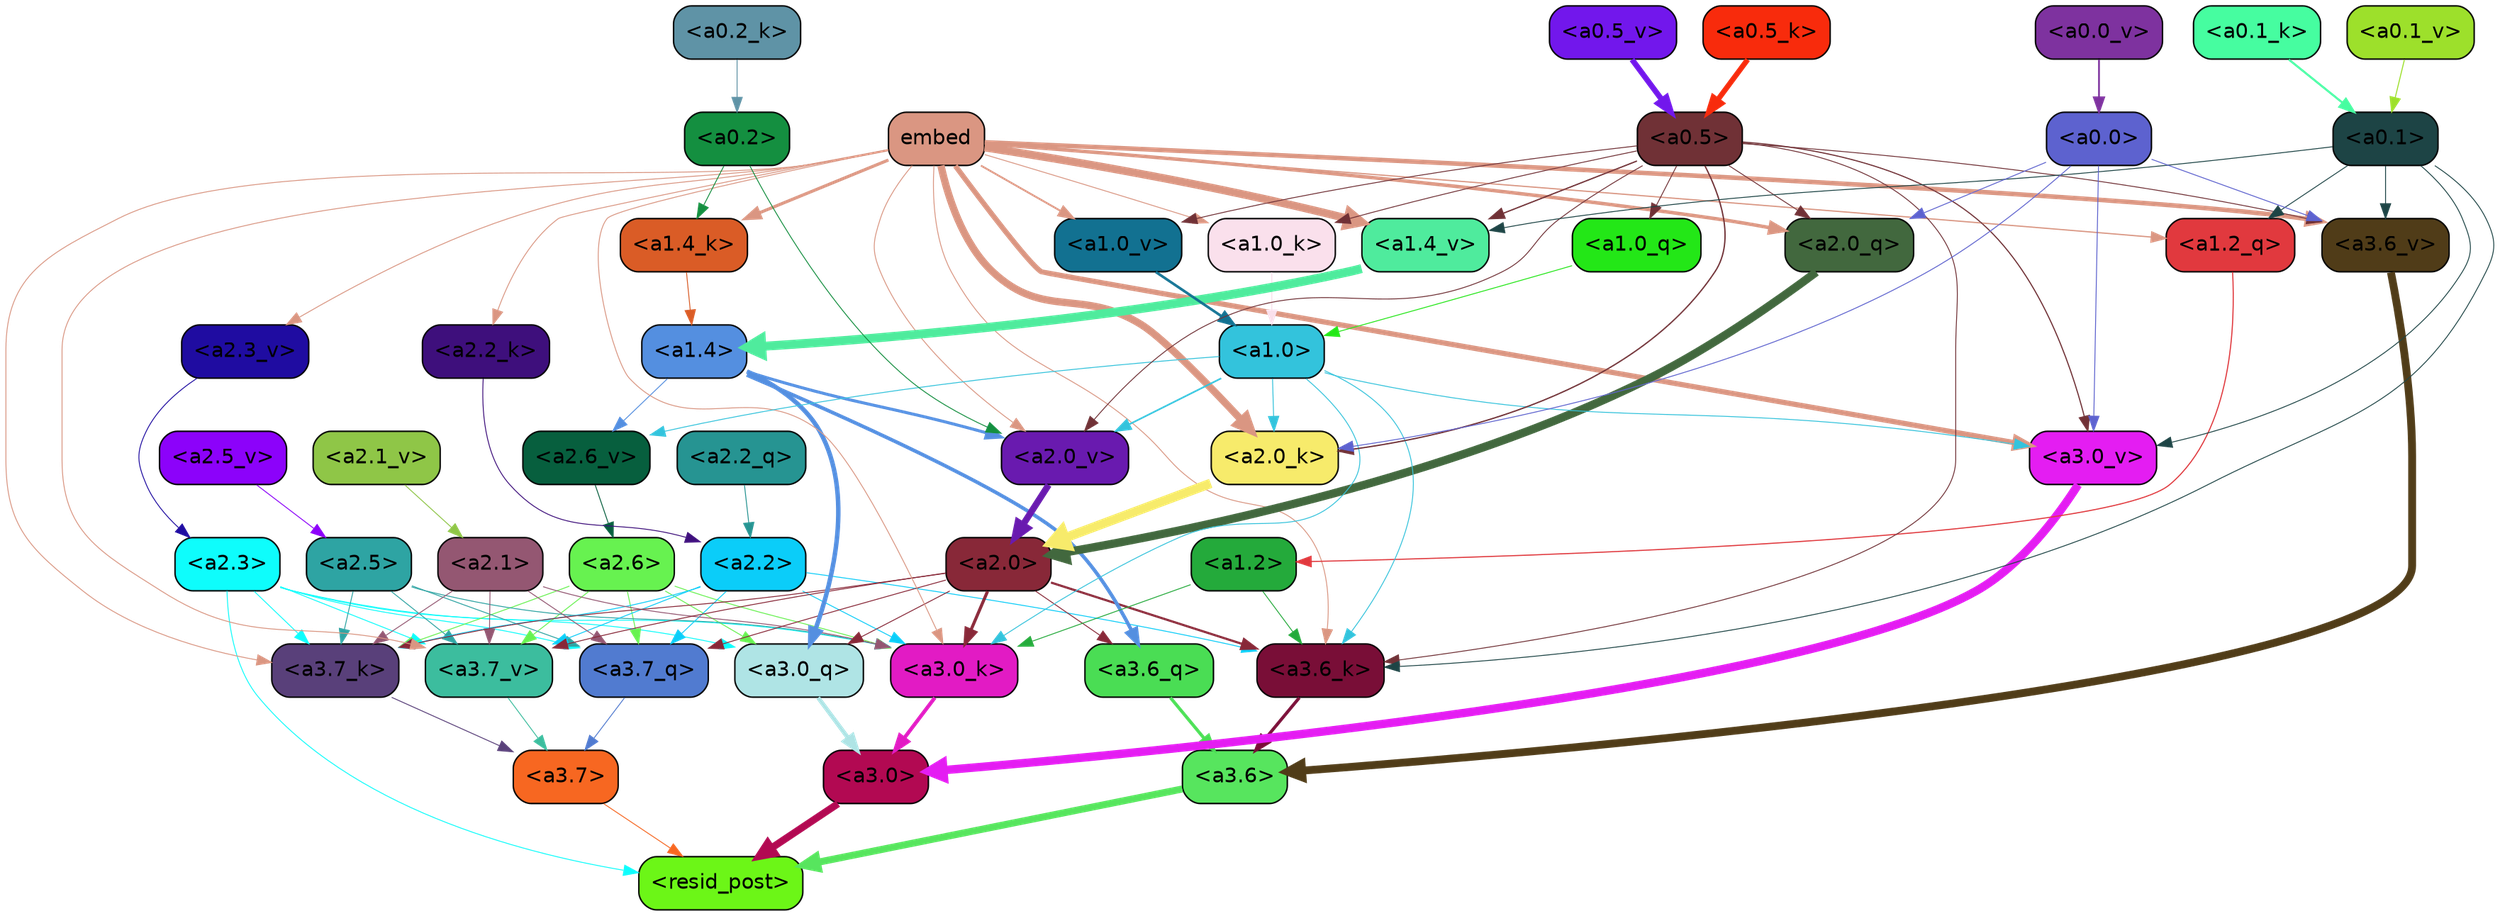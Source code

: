 strict digraph "" {
	graph [bgcolor=transparent,
		layout=dot,
		overlap=false,
		splines=true
	];
	"<a3.7>"	[color=black,
		fillcolor="#f76721",
		fontname=Helvetica,
		shape=box,
		style="filled, rounded"];
	"<resid_post>"	[color=black,
		fillcolor="#6cf617",
		fontname=Helvetica,
		shape=box,
		style="filled, rounded"];
	"<a3.7>" -> "<resid_post>"	[color="#f76721",
		penwidth=0.6];
	"<a3.6>"	[color=black,
		fillcolor="#57e55e",
		fontname=Helvetica,
		shape=box,
		style="filled, rounded"];
	"<a3.6>" -> "<resid_post>"	[color="#57e55e",
		penwidth=4.7534414529800415];
	"<a3.0>"	[color=black,
		fillcolor="#b20952",
		fontname=Helvetica,
		shape=box,
		style="filled, rounded"];
	"<a3.0>" -> "<resid_post>"	[color="#b20952",
		penwidth=4.898576855659485];
	"<a2.3>"	[color=black,
		fillcolor="#0efdfc",
		fontname=Helvetica,
		shape=box,
		style="filled, rounded"];
	"<a2.3>" -> "<resid_post>"	[color="#0efdfc",
		penwidth=0.6];
	"<a3.7_q>"	[color=black,
		fillcolor="#517bd0",
		fontname=Helvetica,
		shape=box,
		style="filled, rounded"];
	"<a2.3>" -> "<a3.7_q>"	[color="#0efdfc",
		penwidth=0.6];
	"<a3.0_q>"	[color=black,
		fillcolor="#afe4e5",
		fontname=Helvetica,
		shape=box,
		style="filled, rounded"];
	"<a2.3>" -> "<a3.0_q>"	[color="#0efdfc",
		penwidth=0.6];
	"<a3.7_k>"	[color=black,
		fillcolor="#59407a",
		fontname=Helvetica,
		shape=box,
		style="filled, rounded"];
	"<a2.3>" -> "<a3.7_k>"	[color="#0efdfc",
		penwidth=0.6];
	"<a3.0_k>"	[color=black,
		fillcolor="#e21bc4",
		fontname=Helvetica,
		shape=box,
		style="filled, rounded"];
	"<a2.3>" -> "<a3.0_k>"	[color="#0efdfc",
		penwidth=0.6];
	"<a3.7_v>"	[color=black,
		fillcolor="#3cbd9e",
		fontname=Helvetica,
		shape=box,
		style="filled, rounded"];
	"<a2.3>" -> "<a3.7_v>"	[color="#0efdfc",
		penwidth=0.6];
	"<a3.7_q>" -> "<a3.7>"	[color="#517bd0",
		penwidth=0.6];
	"<a3.6_q>"	[color=black,
		fillcolor="#4add54",
		fontname=Helvetica,
		shape=box,
		style="filled, rounded"];
	"<a3.6_q>" -> "<a3.6>"	[color="#4add54",
		penwidth=2.160832464694977];
	"<a3.0_q>" -> "<a3.0>"	[color="#afe4e5",
		penwidth=2.870753765106201];
	"<a3.7_k>" -> "<a3.7>"	[color="#59407a",
		penwidth=0.6];
	"<a3.6_k>"	[color=black,
		fillcolor="#790e37",
		fontname=Helvetica,
		shape=box,
		style="filled, rounded"];
	"<a3.6_k>" -> "<a3.6>"	[color="#790e37",
		penwidth=2.13908451795578];
	"<a3.0_k>" -> "<a3.0>"	[color="#e21bc4",
		penwidth=2.520303964614868];
	"<a3.7_v>" -> "<a3.7>"	[color="#3cbd9e",
		penwidth=0.6];
	"<a3.6_v>"	[color=black,
		fillcolor="#503c18",
		fontname=Helvetica,
		shape=box,
		style="filled, rounded"];
	"<a3.6_v>" -> "<a3.6>"	[color="#503c18",
		penwidth=5.297133803367615];
	"<a3.0_v>"	[color=black,
		fillcolor="#e41df2",
		fontname=Helvetica,
		shape=box,
		style="filled, rounded"];
	"<a3.0_v>" -> "<a3.0>"	[color="#e41df2",
		penwidth=5.680712580680847];
	"<a2.6>"	[color=black,
		fillcolor="#67f250",
		fontname=Helvetica,
		shape=box,
		style="filled, rounded"];
	"<a2.6>" -> "<a3.7_q>"	[color="#67f250",
		penwidth=0.6];
	"<a2.6>" -> "<a3.0_q>"	[color="#67f250",
		penwidth=0.6];
	"<a2.6>" -> "<a3.7_k>"	[color="#67f250",
		penwidth=0.6];
	"<a2.6>" -> "<a3.0_k>"	[color="#67f250",
		penwidth=0.6];
	"<a2.6>" -> "<a3.7_v>"	[color="#67f250",
		penwidth=0.6];
	"<a2.5>"	[color=black,
		fillcolor="#2ea4a3",
		fontname=Helvetica,
		shape=box,
		style="filled, rounded"];
	"<a2.5>" -> "<a3.7_q>"	[color="#2ea4a3",
		penwidth=0.6];
	"<a2.5>" -> "<a3.7_k>"	[color="#2ea4a3",
		penwidth=0.6];
	"<a2.5>" -> "<a3.0_k>"	[color="#2ea4a3",
		penwidth=0.6];
	"<a2.5>" -> "<a3.7_v>"	[color="#2ea4a3",
		penwidth=0.6];
	"<a2.2>"	[color=black,
		fillcolor="#0bcdf9",
		fontname=Helvetica,
		shape=box,
		style="filled, rounded"];
	"<a2.2>" -> "<a3.7_q>"	[color="#0bcdf9",
		penwidth=0.6];
	"<a2.2>" -> "<a3.7_k>"	[color="#0bcdf9",
		penwidth=0.6];
	"<a2.2>" -> "<a3.6_k>"	[color="#0bcdf9",
		penwidth=0.6];
	"<a2.2>" -> "<a3.0_k>"	[color="#0bcdf9",
		penwidth=0.6];
	"<a2.2>" -> "<a3.7_v>"	[color="#0bcdf9",
		penwidth=0.6];
	"<a2.1>"	[color=black,
		fillcolor="#945772",
		fontname=Helvetica,
		shape=box,
		style="filled, rounded"];
	"<a2.1>" -> "<a3.7_q>"	[color="#945772",
		penwidth=0.6];
	"<a2.1>" -> "<a3.7_k>"	[color="#945772",
		penwidth=0.6];
	"<a2.1>" -> "<a3.0_k>"	[color="#945772",
		penwidth=0.6];
	"<a2.1>" -> "<a3.7_v>"	[color="#945772",
		penwidth=0.6];
	"<a2.0>"	[color=black,
		fillcolor="#882838",
		fontname=Helvetica,
		shape=box,
		style="filled, rounded"];
	"<a2.0>" -> "<a3.7_q>"	[color="#882838",
		penwidth=0.6];
	"<a2.0>" -> "<a3.6_q>"	[color="#882838",
		penwidth=0.6];
	"<a2.0>" -> "<a3.0_q>"	[color="#882838",
		penwidth=0.6];
	"<a2.0>" -> "<a3.7_k>"	[color="#882838",
		penwidth=0.6];
	"<a2.0>" -> "<a3.6_k>"	[color="#882838",
		penwidth=1.4807794839143753];
	"<a2.0>" -> "<a3.0_k>"	[color="#882838",
		penwidth=2.095262974500656];
	"<a2.0>" -> "<a3.7_v>"	[color="#882838",
		penwidth=0.6];
	"<a1.4>"	[color=black,
		fillcolor="#548fe0",
		fontname=Helvetica,
		shape=box,
		style="filled, rounded"];
	"<a1.4>" -> "<a3.6_q>"	[color="#548fe0",
		penwidth=2.425799250602722];
	"<a1.4>" -> "<a3.0_q>"	[color="#548fe0",
		penwidth=3.0341034531593323];
	"<a2.6_v>"	[color=black,
		fillcolor="#075f3e",
		fontname=Helvetica,
		shape=box,
		style="filled, rounded"];
	"<a1.4>" -> "<a2.6_v>"	[color="#548fe0",
		penwidth=0.6];
	"<a2.0_v>"	[color=black,
		fillcolor="#691aaf",
		fontname=Helvetica,
		shape=box,
		style="filled, rounded"];
	"<a1.4>" -> "<a2.0_v>"	[color="#548fe0",
		penwidth=2.007302835583687];
	embed	[color=black,
		fillcolor="#da9682",
		fontname=Helvetica,
		shape=box,
		style="filled, rounded"];
	embed -> "<a3.7_k>"	[color="#da9682",
		penwidth=0.6];
	embed -> "<a3.6_k>"	[color="#da9682",
		penwidth=0.6];
	embed -> "<a3.0_k>"	[color="#da9682",
		penwidth=0.6];
	embed -> "<a3.7_v>"	[color="#da9682",
		penwidth=0.6];
	embed -> "<a3.6_v>"	[color="#da9682",
		penwidth=3.067279100418091];
	embed -> "<a3.0_v>"	[color="#da9682",
		penwidth=3.5202720761299133];
	"<a2.0_q>"	[color=black,
		fillcolor="#42683e",
		fontname=Helvetica,
		shape=box,
		style="filled, rounded"];
	embed -> "<a2.0_q>"	[color="#da9682",
		penwidth=2.339468687772751];
	"<a2.2_k>"	[color=black,
		fillcolor="#3e0f7c",
		fontname=Helvetica,
		shape=box,
		style="filled, rounded"];
	embed -> "<a2.2_k>"	[color="#da9682",
		penwidth=0.6];
	"<a2.0_k>"	[color=black,
		fillcolor="#f7eb6b",
		fontname=Helvetica,
		shape=box,
		style="filled, rounded"];
	embed -> "<a2.0_k>"	[color="#da9682",
		penwidth=4.9759310483932495];
	"<a2.3_v>"	[color=black,
		fillcolor="#1f0ca1",
		fontname=Helvetica,
		shape=box,
		style="filled, rounded"];
	embed -> "<a2.3_v>"	[color="#da9682",
		penwidth=0.6];
	embed -> "<a2.0_v>"	[color="#da9682",
		penwidth=0.6];
	"<a1.2_q>"	[color=black,
		fillcolor="#e1393e",
		fontname=Helvetica,
		shape=box,
		style="filled, rounded"];
	embed -> "<a1.2_q>"	[color="#da9682",
		penwidth=0.8262195587158203];
	"<a1.4_k>"	[color=black,
		fillcolor="#da5c26",
		fontname=Helvetica,
		shape=box,
		style="filled, rounded"];
	embed -> "<a1.4_k>"	[color="#da9682",
		penwidth=2.0715588331222534];
	"<a1.0_k>"	[color=black,
		fillcolor="#fae0ec",
		fontname=Helvetica,
		shape=box,
		style="filled, rounded"];
	embed -> "<a1.0_k>"	[color="#da9682",
		penwidth=0.6];
	"<a1.4_v>"	[color=black,
		fillcolor="#4feb9d",
		fontname=Helvetica,
		shape=box,
		style="filled, rounded"];
	embed -> "<a1.4_v>"	[color="#da9682",
		penwidth=5.3763720989227295];
	"<a1.0_v>"	[color=black,
		fillcolor="#127191",
		fontname=Helvetica,
		shape=box,
		style="filled, rounded"];
	embed -> "<a1.0_v>"	[color="#da9682",
		penwidth=1.232791244983673];
	"<a1.2>"	[color=black,
		fillcolor="#24aa3b",
		fontname=Helvetica,
		shape=box,
		style="filled, rounded"];
	"<a1.2>" -> "<a3.6_k>"	[color="#24aa3b",
		penwidth=0.6];
	"<a1.2>" -> "<a3.0_k>"	[color="#24aa3b",
		penwidth=0.6];
	"<a1.0>"	[color=black,
		fillcolor="#33c3dc",
		fontname=Helvetica,
		shape=box,
		style="filled, rounded"];
	"<a1.0>" -> "<a3.6_k>"	[color="#33c3dc",
		penwidth=0.6];
	"<a1.0>" -> "<a3.0_k>"	[color="#33c3dc",
		penwidth=0.6];
	"<a1.0>" -> "<a3.0_v>"	[color="#33c3dc",
		penwidth=0.6];
	"<a1.0>" -> "<a2.0_k>"	[color="#33c3dc",
		penwidth=0.6];
	"<a1.0>" -> "<a2.6_v>"	[color="#33c3dc",
		penwidth=0.6];
	"<a1.0>" -> "<a2.0_v>"	[color="#33c3dc",
		penwidth=1.0943371653556824];
	"<a0.5>"	[color=black,
		fillcolor="#703136",
		fontname=Helvetica,
		shape=box,
		style="filled, rounded"];
	"<a0.5>" -> "<a3.6_k>"	[color="#703136",
		penwidth=0.6];
	"<a0.5>" -> "<a3.6_v>"	[color="#703136",
		penwidth=0.6];
	"<a0.5>" -> "<a3.0_v>"	[color="#703136",
		penwidth=0.764040544629097];
	"<a0.5>" -> "<a2.0_q>"	[color="#703136",
		penwidth=0.6];
	"<a0.5>" -> "<a2.0_k>"	[color="#703136",
		penwidth=0.8956001400947571];
	"<a0.5>" -> "<a2.0_v>"	[color="#703136",
		penwidth=0.6];
	"<a1.0_q>"	[color=black,
		fillcolor="#23e717",
		fontname=Helvetica,
		shape=box,
		style="filled, rounded"];
	"<a0.5>" -> "<a1.0_q>"	[color="#703136",
		penwidth=0.6];
	"<a0.5>" -> "<a1.0_k>"	[color="#703136",
		penwidth=0.6];
	"<a0.5>" -> "<a1.4_v>"	[color="#703136",
		penwidth=0.8774083852767944];
	"<a0.5>" -> "<a1.0_v>"	[color="#703136",
		penwidth=0.6];
	"<a0.1>"	[color=black,
		fillcolor="#1d4445",
		fontname=Helvetica,
		shape=box,
		style="filled, rounded"];
	"<a0.1>" -> "<a3.6_k>"	[color="#1d4445",
		penwidth=0.6];
	"<a0.1>" -> "<a3.6_v>"	[color="#1d4445",
		penwidth=0.6];
	"<a0.1>" -> "<a3.0_v>"	[color="#1d4445",
		penwidth=0.6];
	"<a0.1>" -> "<a1.2_q>"	[color="#1d4445",
		penwidth=0.6];
	"<a0.1>" -> "<a1.4_v>"	[color="#1d4445",
		penwidth=0.6];
	"<a0.0>"	[color=black,
		fillcolor="#5d62cf",
		fontname=Helvetica,
		shape=box,
		style="filled, rounded"];
	"<a0.0>" -> "<a3.6_v>"	[color="#5d62cf",
		penwidth=0.6];
	"<a0.0>" -> "<a3.0_v>"	[color="#5d62cf",
		penwidth=0.6];
	"<a0.0>" -> "<a2.0_q>"	[color="#5d62cf",
		penwidth=0.6];
	"<a0.0>" -> "<a2.0_k>"	[color="#5d62cf",
		penwidth=0.6];
	"<a2.2_q>"	[color=black,
		fillcolor="#269492",
		fontname=Helvetica,
		shape=box,
		style="filled, rounded"];
	"<a2.2_q>" -> "<a2.2>"	[color="#269492",
		penwidth=0.6];
	"<a2.0_q>" -> "<a2.0>"	[color="#42683e",
		penwidth=5.606565475463867];
	"<a2.2_k>" -> "<a2.2>"	[color="#3e0f7c",
		penwidth=0.6];
	"<a2.0_k>" -> "<a2.0>"	[color="#f7eb6b",
		penwidth=6.344284534454346];
	"<a2.6_v>" -> "<a2.6>"	[color="#075f3e",
		penwidth=0.6];
	"<a2.5_v>"	[color=black,
		fillcolor="#8c02fa",
		fontname=Helvetica,
		shape=box,
		style="filled, rounded"];
	"<a2.5_v>" -> "<a2.5>"	[color="#8c02fa",
		penwidth=0.6];
	"<a2.3_v>" -> "<a2.3>"	[color="#1f0ca1",
		penwidth=0.6];
	"<a2.1_v>"	[color=black,
		fillcolor="#8fc647",
		fontname=Helvetica,
		shape=box,
		style="filled, rounded"];
	"<a2.1_v>" -> "<a2.1>"	[color="#8fc647",
		penwidth=0.6];
	"<a2.0_v>" -> "<a2.0>"	[color="#691aaf",
		penwidth=4.422677040100098];
	"<a0.2>"	[color=black,
		fillcolor="#148f40",
		fontname=Helvetica,
		shape=box,
		style="filled, rounded"];
	"<a0.2>" -> "<a2.0_v>"	[color="#148f40",
		penwidth=0.6];
	"<a0.2>" -> "<a1.4_k>"	[color="#148f40",
		penwidth=0.6];
	"<a1.2_q>" -> "<a1.2>"	[color="#e1393e",
		penwidth=0.7570515871047974];
	"<a1.0_q>" -> "<a1.0>"	[color="#23e717",
		penwidth=0.6];
	"<a1.4_k>" -> "<a1.4>"	[color="#da5c26",
		penwidth=0.6];
	"<a1.0_k>" -> "<a1.0>"	[color="#fae0ec",
		penwidth=0.6];
	"<a1.4_v>" -> "<a1.4>"	[color="#4feb9d",
		penwidth=6.0194467306137085];
	"<a1.0_v>" -> "<a1.0>"	[color="#127191",
		penwidth=1.738280937075615];
	"<a0.5_k>"	[color=black,
		fillcolor="#f82b0c",
		fontname=Helvetica,
		shape=box,
		style="filled, rounded"];
	"<a0.5_k>" -> "<a0.5>"	[color="#f82b0c",
		penwidth=3.607769437134266];
	"<a0.2_k>"	[color=black,
		fillcolor="#5f93a6",
		fontname=Helvetica,
		shape=box,
		style="filled, rounded"];
	"<a0.2_k>" -> "<a0.2>"	[color="#5f93a6",
		penwidth=0.6];
	"<a0.1_k>"	[color=black,
		fillcolor="#46fda0",
		fontname=Helvetica,
		shape=box,
		style="filled, rounded"];
	"<a0.1_k>" -> "<a0.1>"	[color="#46fda0",
		penwidth=1.4202113151550293];
	"<a0.5_v>"	[color=black,
		fillcolor="#7217ec",
		fontname=Helvetica,
		shape=box,
		style="filled, rounded"];
	"<a0.5_v>" -> "<a0.5>"	[color="#7217ec",
		penwidth=3.7962711341679096];
	"<a0.1_v>"	[color=black,
		fillcolor="#9de02b",
		fontname=Helvetica,
		shape=box,
		style="filled, rounded"];
	"<a0.1_v>" -> "<a0.1>"	[color="#9de02b",
		penwidth=0.6802752017974854];
	"<a0.0_v>"	[color=black,
		fillcolor="#7e329f",
		fontname=Helvetica,
		shape=box,
		style="filled, rounded"];
	"<a0.0_v>" -> "<a0.0>"	[color="#7e329f",
		penwidth=1.1918113231658936];
}
